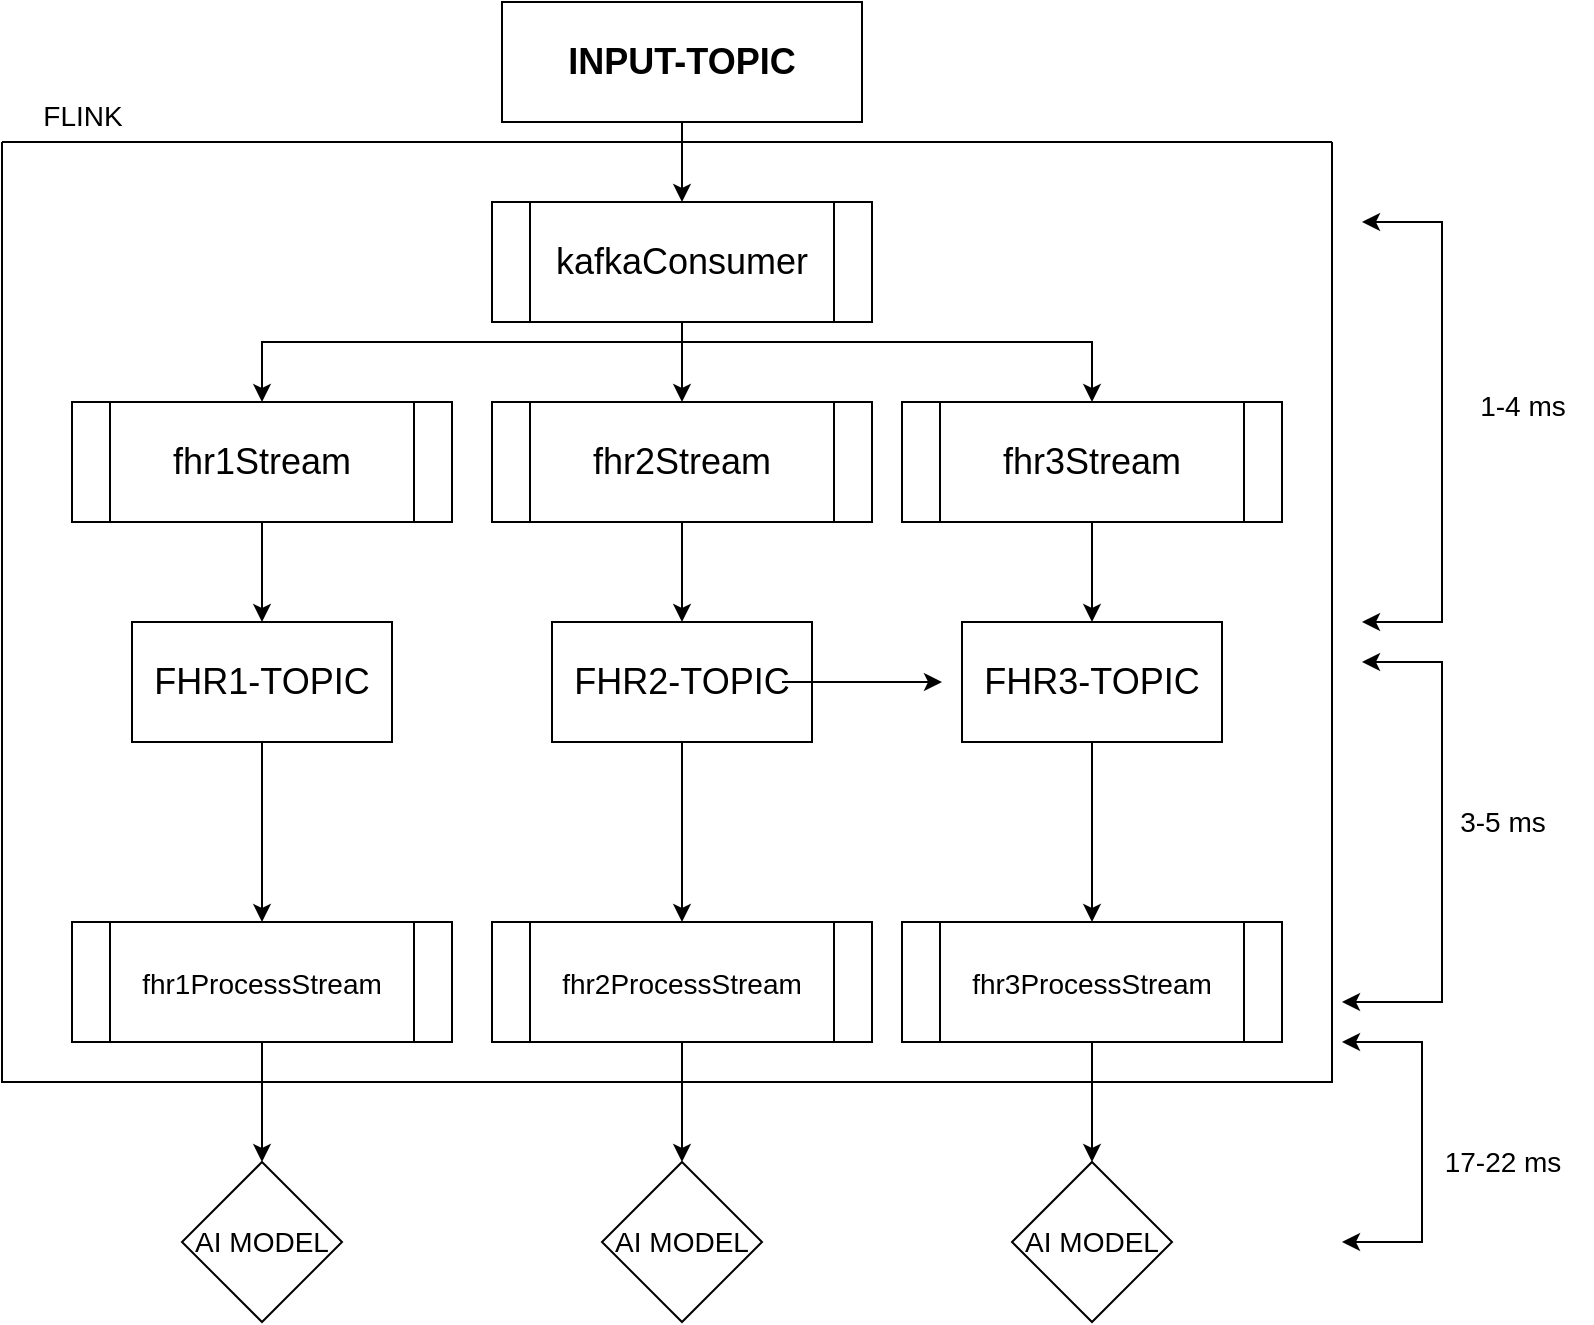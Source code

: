 <mxfile version="20.6.2" type="github">
  <diagram id="prtHgNgQTEPvFCAcTncT" name="Page-1">
    <mxGraphModel dx="1278" dy="564" grid="1" gridSize="10" guides="1" tooltips="1" connect="1" arrows="1" fold="1" page="1" pageScale="1" pageWidth="827" pageHeight="1169" math="0" shadow="0">
      <root>
        <mxCell id="0" />
        <mxCell id="1" parent="0" />
        <mxCell id="7FiAT7_QHWTsFsp25S6e-5" style="edgeStyle=orthogonalEdgeStyle;rounded=0;orthogonalLoop=1;jettySize=auto;html=1;fontSize=18;entryX=0.5;entryY=0;entryDx=0;entryDy=0;" edge="1" parent="1" source="7FiAT7_QHWTsFsp25S6e-1" target="7FiAT7_QHWTsFsp25S6e-6">
          <mxGeometry relative="1" as="geometry">
            <mxPoint x="370" y="100" as="targetPoint" />
            <Array as="points">
              <mxPoint x="370" y="120" />
            </Array>
          </mxGeometry>
        </mxCell>
        <mxCell id="7FiAT7_QHWTsFsp25S6e-1" value="&lt;font style=&quot;font-size: 18px;&quot;&gt;&lt;b&gt;INPUT-TOPIC&lt;/b&gt;&lt;/font&gt;" style="rounded=0;whiteSpace=wrap;html=1;" vertex="1" parent="1">
          <mxGeometry x="280" y="20" width="180" height="60" as="geometry" />
        </mxCell>
        <mxCell id="7FiAT7_QHWTsFsp25S6e-8" style="edgeStyle=orthogonalEdgeStyle;rounded=0;orthogonalLoop=1;jettySize=auto;html=1;fontSize=18;" edge="1" parent="1" source="7FiAT7_QHWTsFsp25S6e-6" target="7FiAT7_QHWTsFsp25S6e-7">
          <mxGeometry relative="1" as="geometry">
            <Array as="points">
              <mxPoint x="370" y="190" />
              <mxPoint x="160" y="190" />
            </Array>
          </mxGeometry>
        </mxCell>
        <mxCell id="7FiAT7_QHWTsFsp25S6e-10" style="edgeStyle=orthogonalEdgeStyle;rounded=0;orthogonalLoop=1;jettySize=auto;html=1;exitX=0.5;exitY=1;exitDx=0;exitDy=0;fontSize=18;" edge="1" parent="1" source="7FiAT7_QHWTsFsp25S6e-6" target="7FiAT7_QHWTsFsp25S6e-9">
          <mxGeometry relative="1" as="geometry" />
        </mxCell>
        <mxCell id="7FiAT7_QHWTsFsp25S6e-12" style="edgeStyle=orthogonalEdgeStyle;rounded=0;orthogonalLoop=1;jettySize=auto;html=1;exitX=0.5;exitY=1;exitDx=0;exitDy=0;fontSize=18;" edge="1" parent="1" source="7FiAT7_QHWTsFsp25S6e-6" target="7FiAT7_QHWTsFsp25S6e-11">
          <mxGeometry relative="1" as="geometry">
            <Array as="points">
              <mxPoint x="370" y="190" />
              <mxPoint x="575" y="190" />
            </Array>
          </mxGeometry>
        </mxCell>
        <mxCell id="7FiAT7_QHWTsFsp25S6e-6" value="kafkaConsumer" style="shape=process;whiteSpace=wrap;html=1;backgroundOutline=1;fontSize=18;" vertex="1" parent="1">
          <mxGeometry x="275" y="120" width="190" height="60" as="geometry" />
        </mxCell>
        <mxCell id="7FiAT7_QHWTsFsp25S6e-14" style="edgeStyle=orthogonalEdgeStyle;rounded=0;orthogonalLoop=1;jettySize=auto;html=1;exitX=0.5;exitY=1;exitDx=0;exitDy=0;fontSize=18;entryX=0.5;entryY=0;entryDx=0;entryDy=0;" edge="1" parent="1" source="7FiAT7_QHWTsFsp25S6e-7" target="7FiAT7_QHWTsFsp25S6e-15">
          <mxGeometry relative="1" as="geometry">
            <mxPoint x="160" y="310" as="targetPoint" />
          </mxGeometry>
        </mxCell>
        <mxCell id="7FiAT7_QHWTsFsp25S6e-7" value="fhr1Stream" style="shape=process;whiteSpace=wrap;html=1;backgroundOutline=1;fontSize=18;" vertex="1" parent="1">
          <mxGeometry x="65" y="220" width="190" height="60" as="geometry" />
        </mxCell>
        <mxCell id="7FiAT7_QHWTsFsp25S6e-18" style="edgeStyle=orthogonalEdgeStyle;rounded=0;orthogonalLoop=1;jettySize=auto;html=1;exitX=0.5;exitY=1;exitDx=0;exitDy=0;fontSize=18;" edge="1" parent="1" source="7FiAT7_QHWTsFsp25S6e-9">
          <mxGeometry relative="1" as="geometry">
            <mxPoint x="370" y="330" as="targetPoint" />
          </mxGeometry>
        </mxCell>
        <mxCell id="7FiAT7_QHWTsFsp25S6e-9" value="fhr2Stream" style="shape=process;whiteSpace=wrap;html=1;backgroundOutline=1;fontSize=18;" vertex="1" parent="1">
          <mxGeometry x="275" y="220" width="190" height="60" as="geometry" />
        </mxCell>
        <mxCell id="7FiAT7_QHWTsFsp25S6e-21" style="edgeStyle=orthogonalEdgeStyle;rounded=0;orthogonalLoop=1;jettySize=auto;html=1;exitX=0.5;exitY=1;exitDx=0;exitDy=0;entryX=0.5;entryY=0;entryDx=0;entryDy=0;fontSize=18;" edge="1" parent="1" source="7FiAT7_QHWTsFsp25S6e-11" target="7FiAT7_QHWTsFsp25S6e-20">
          <mxGeometry relative="1" as="geometry" />
        </mxCell>
        <mxCell id="7FiAT7_QHWTsFsp25S6e-11" value="fhr3Stream" style="shape=process;whiteSpace=wrap;html=1;backgroundOutline=1;fontSize=18;" vertex="1" parent="1">
          <mxGeometry x="480" y="220" width="190" height="60" as="geometry" />
        </mxCell>
        <mxCell id="7FiAT7_QHWTsFsp25S6e-25" style="edgeStyle=orthogonalEdgeStyle;rounded=0;orthogonalLoop=1;jettySize=auto;html=1;exitX=0.5;exitY=1;exitDx=0;exitDy=0;entryX=0.5;entryY=0;entryDx=0;entryDy=0;fontSize=18;" edge="1" parent="1" source="7FiAT7_QHWTsFsp25S6e-15" target="7FiAT7_QHWTsFsp25S6e-22">
          <mxGeometry relative="1" as="geometry" />
        </mxCell>
        <mxCell id="7FiAT7_QHWTsFsp25S6e-15" value="FHR1-TOPIC" style="rounded=0;whiteSpace=wrap;html=1;fontSize=18;" vertex="1" parent="1">
          <mxGeometry x="95" y="330" width="130" height="60" as="geometry" />
        </mxCell>
        <mxCell id="7FiAT7_QHWTsFsp25S6e-28" style="edgeStyle=orthogonalEdgeStyle;rounded=0;orthogonalLoop=1;jettySize=auto;html=1;exitX=0.5;exitY=1;exitDx=0;exitDy=0;entryX=0.5;entryY=0;entryDx=0;entryDy=0;fontSize=18;" edge="1" parent="1" source="7FiAT7_QHWTsFsp25S6e-19" target="7FiAT7_QHWTsFsp25S6e-23">
          <mxGeometry relative="1" as="geometry" />
        </mxCell>
        <mxCell id="7FiAT7_QHWTsFsp25S6e-19" value="FHR2-TOPIC" style="rounded=0;whiteSpace=wrap;html=1;fontSize=18;" vertex="1" parent="1">
          <mxGeometry x="305" y="330" width="130" height="60" as="geometry" />
        </mxCell>
        <mxCell id="7FiAT7_QHWTsFsp25S6e-29" style="edgeStyle=orthogonalEdgeStyle;rounded=0;orthogonalLoop=1;jettySize=auto;html=1;exitX=0.5;exitY=1;exitDx=0;exitDy=0;fontSize=18;" edge="1" parent="1" source="7FiAT7_QHWTsFsp25S6e-20" target="7FiAT7_QHWTsFsp25S6e-24">
          <mxGeometry relative="1" as="geometry" />
        </mxCell>
        <mxCell id="7FiAT7_QHWTsFsp25S6e-20" value="FHR3-TOPIC" style="rounded=0;whiteSpace=wrap;html=1;fontSize=18;" vertex="1" parent="1">
          <mxGeometry x="510" y="330" width="130" height="60" as="geometry" />
        </mxCell>
        <mxCell id="7FiAT7_QHWTsFsp25S6e-36" style="edgeStyle=orthogonalEdgeStyle;rounded=0;orthogonalLoop=1;jettySize=auto;html=1;exitX=0.5;exitY=1;exitDx=0;exitDy=0;entryX=0.5;entryY=0;entryDx=0;entryDy=0;fontSize=14;" edge="1" parent="1" source="7FiAT7_QHWTsFsp25S6e-22" target="7FiAT7_QHWTsFsp25S6e-30">
          <mxGeometry relative="1" as="geometry" />
        </mxCell>
        <mxCell id="7FiAT7_QHWTsFsp25S6e-22" value="&lt;font style=&quot;font-size: 14px;&quot;&gt;fhr1ProcessStream&lt;/font&gt;" style="shape=process;whiteSpace=wrap;html=1;backgroundOutline=1;fontSize=18;" vertex="1" parent="1">
          <mxGeometry x="65" y="480" width="190" height="60" as="geometry" />
        </mxCell>
        <mxCell id="7FiAT7_QHWTsFsp25S6e-37" style="edgeStyle=orthogonalEdgeStyle;rounded=0;orthogonalLoop=1;jettySize=auto;html=1;exitX=0.5;exitY=1;exitDx=0;exitDy=0;entryX=0.5;entryY=0;entryDx=0;entryDy=0;fontSize=14;" edge="1" parent="1" source="7FiAT7_QHWTsFsp25S6e-23" target="7FiAT7_QHWTsFsp25S6e-33">
          <mxGeometry relative="1" as="geometry" />
        </mxCell>
        <mxCell id="7FiAT7_QHWTsFsp25S6e-23" value="&lt;font style=&quot;font-size: 14px;&quot;&gt;fhr2ProcessStream&lt;/font&gt;" style="shape=process;whiteSpace=wrap;html=1;backgroundOutline=1;fontSize=18;" vertex="1" parent="1">
          <mxGeometry x="275" y="480" width="190" height="60" as="geometry" />
        </mxCell>
        <mxCell id="7FiAT7_QHWTsFsp25S6e-38" style="edgeStyle=orthogonalEdgeStyle;rounded=0;orthogonalLoop=1;jettySize=auto;html=1;exitX=0.5;exitY=1;exitDx=0;exitDy=0;fontSize=14;" edge="1" parent="1" source="7FiAT7_QHWTsFsp25S6e-24" target="7FiAT7_QHWTsFsp25S6e-34">
          <mxGeometry relative="1" as="geometry" />
        </mxCell>
        <mxCell id="7FiAT7_QHWTsFsp25S6e-24" value="&lt;font style=&quot;font-size: 14px;&quot;&gt;fhr3ProcessStream&lt;/font&gt;" style="shape=process;whiteSpace=wrap;html=1;backgroundOutline=1;fontSize=18;" vertex="1" parent="1">
          <mxGeometry x="480" y="480" width="190" height="60" as="geometry" />
        </mxCell>
        <mxCell id="7FiAT7_QHWTsFsp25S6e-30" value="AI MODEL" style="rhombus;whiteSpace=wrap;html=1;fontSize=14;" vertex="1" parent="1">
          <mxGeometry x="120" y="600" width="80" height="80" as="geometry" />
        </mxCell>
        <mxCell id="7FiAT7_QHWTsFsp25S6e-33" value="AI MODEL" style="rhombus;whiteSpace=wrap;html=1;fontSize=14;" vertex="1" parent="1">
          <mxGeometry x="330" y="600" width="80" height="80" as="geometry" />
        </mxCell>
        <mxCell id="7FiAT7_QHWTsFsp25S6e-34" value="AI MODEL" style="rhombus;whiteSpace=wrap;html=1;fontSize=14;" vertex="1" parent="1">
          <mxGeometry x="535" y="600" width="80" height="80" as="geometry" />
        </mxCell>
        <mxCell id="7FiAT7_QHWTsFsp25S6e-42" value="" style="edgeStyle=none;orthogonalLoop=1;jettySize=auto;html=1;rounded=0;fontSize=14;" edge="1" parent="1">
          <mxGeometry width="80" relative="1" as="geometry">
            <mxPoint x="420" y="360" as="sourcePoint" />
            <mxPoint x="500" y="360" as="targetPoint" />
            <Array as="points" />
          </mxGeometry>
        </mxCell>
        <mxCell id="7FiAT7_QHWTsFsp25S6e-48" value="" style="group" vertex="1" connectable="0" parent="1">
          <mxGeometry x="30" y="90" width="665" height="470" as="geometry" />
        </mxCell>
        <mxCell id="7FiAT7_QHWTsFsp25S6e-45" value="" style="endArrow=none;html=1;rounded=0;fontSize=14;" edge="1" parent="7FiAT7_QHWTsFsp25S6e-48">
          <mxGeometry width="50" height="50" relative="1" as="geometry">
            <mxPoint as="sourcePoint" />
            <mxPoint x="665" as="targetPoint" />
            <Array as="points">
              <mxPoint y="470" />
              <mxPoint x="665" y="470" />
            </Array>
          </mxGeometry>
        </mxCell>
        <mxCell id="7FiAT7_QHWTsFsp25S6e-46" value="" style="endArrow=none;html=1;rounded=0;fontSize=14;" edge="1" parent="7FiAT7_QHWTsFsp25S6e-48">
          <mxGeometry width="50" height="50" relative="1" as="geometry">
            <mxPoint as="sourcePoint" />
            <mxPoint x="665" as="targetPoint" />
          </mxGeometry>
        </mxCell>
        <mxCell id="7FiAT7_QHWTsFsp25S6e-49" value="&lt;div&gt;FLINK&lt;/div&gt;&lt;div&gt;&lt;br&gt;&lt;/div&gt;" style="text;html=1;align=center;verticalAlign=middle;resizable=0;points=[];autosize=1;strokeColor=none;fillColor=none;fontSize=14;" vertex="1" parent="1">
          <mxGeometry x="40" y="60" width="60" height="50" as="geometry" />
        </mxCell>
        <mxCell id="7FiAT7_QHWTsFsp25S6e-50" value="" style="endArrow=classic;startArrow=classic;html=1;rounded=0;fontSize=14;" edge="1" parent="1">
          <mxGeometry width="50" height="50" relative="1" as="geometry">
            <mxPoint x="710" y="330" as="sourcePoint" />
            <mxPoint x="710" y="130" as="targetPoint" />
            <Array as="points">
              <mxPoint x="750" y="330" />
              <mxPoint x="750" y="130" />
            </Array>
          </mxGeometry>
        </mxCell>
        <mxCell id="7FiAT7_QHWTsFsp25S6e-51" value="&lt;div&gt;1-4 ms&lt;/div&gt;&lt;div&gt;&lt;br&gt;&lt;/div&gt;" style="text;html=1;align=center;verticalAlign=middle;resizable=0;points=[];autosize=1;strokeColor=none;fillColor=none;fontSize=14;" vertex="1" parent="1">
          <mxGeometry x="755" y="205" width="70" height="50" as="geometry" />
        </mxCell>
        <mxCell id="7FiAT7_QHWTsFsp25S6e-52" value="" style="endArrow=classic;startArrow=classic;html=1;rounded=0;fontSize=14;" edge="1" parent="1">
          <mxGeometry width="50" height="50" relative="1" as="geometry">
            <mxPoint x="700" y="520" as="sourcePoint" />
            <mxPoint x="710" y="350" as="targetPoint" />
            <Array as="points">
              <mxPoint x="750" y="520" />
              <mxPoint x="750" y="350" />
            </Array>
          </mxGeometry>
        </mxCell>
        <mxCell id="7FiAT7_QHWTsFsp25S6e-53" value="3-5 ms" style="text;html=1;align=center;verticalAlign=middle;resizable=0;points=[];autosize=1;strokeColor=none;fillColor=none;fontSize=14;" vertex="1" parent="1">
          <mxGeometry x="745" y="415" width="70" height="30" as="geometry" />
        </mxCell>
        <mxCell id="7FiAT7_QHWTsFsp25S6e-54" value="" style="endArrow=classic;startArrow=classic;html=1;rounded=0;fontSize=14;" edge="1" parent="1">
          <mxGeometry width="50" height="50" relative="1" as="geometry">
            <mxPoint x="700" y="640" as="sourcePoint" />
            <mxPoint x="700" y="540" as="targetPoint" />
            <Array as="points">
              <mxPoint x="740" y="640" />
              <mxPoint x="740" y="540" />
            </Array>
          </mxGeometry>
        </mxCell>
        <mxCell id="7FiAT7_QHWTsFsp25S6e-55" value="&lt;div&gt;17-22 ms&lt;/div&gt;" style="text;html=1;align=center;verticalAlign=middle;resizable=0;points=[];autosize=1;strokeColor=none;fillColor=none;fontSize=14;" vertex="1" parent="1">
          <mxGeometry x="740" y="585" width="80" height="30" as="geometry" />
        </mxCell>
      </root>
    </mxGraphModel>
  </diagram>
</mxfile>
